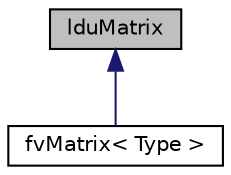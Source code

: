digraph "lduMatrix"
{
  bgcolor="transparent";
  edge [fontname="Helvetica",fontsize="10",labelfontname="Helvetica",labelfontsize="10"];
  node [fontname="Helvetica",fontsize="10",shape=record];
  Node1 [label="lduMatrix",height=0.2,width=0.4,color="black", fillcolor="grey75", style="filled", fontcolor="black"];
  Node1 -> Node2 [dir="back",color="midnightblue",fontsize="10",style="solid",fontname="Helvetica"];
  Node2 [label="fvMatrix\< Type \>",height=0.2,width=0.4,color="black",URL="$a00891.html",tooltip="A special matrix type and solver, designed for finite volume solutions of scalar equations. Face addressing is used to make all matrix assembly and solution loops vectorise. "];
}
